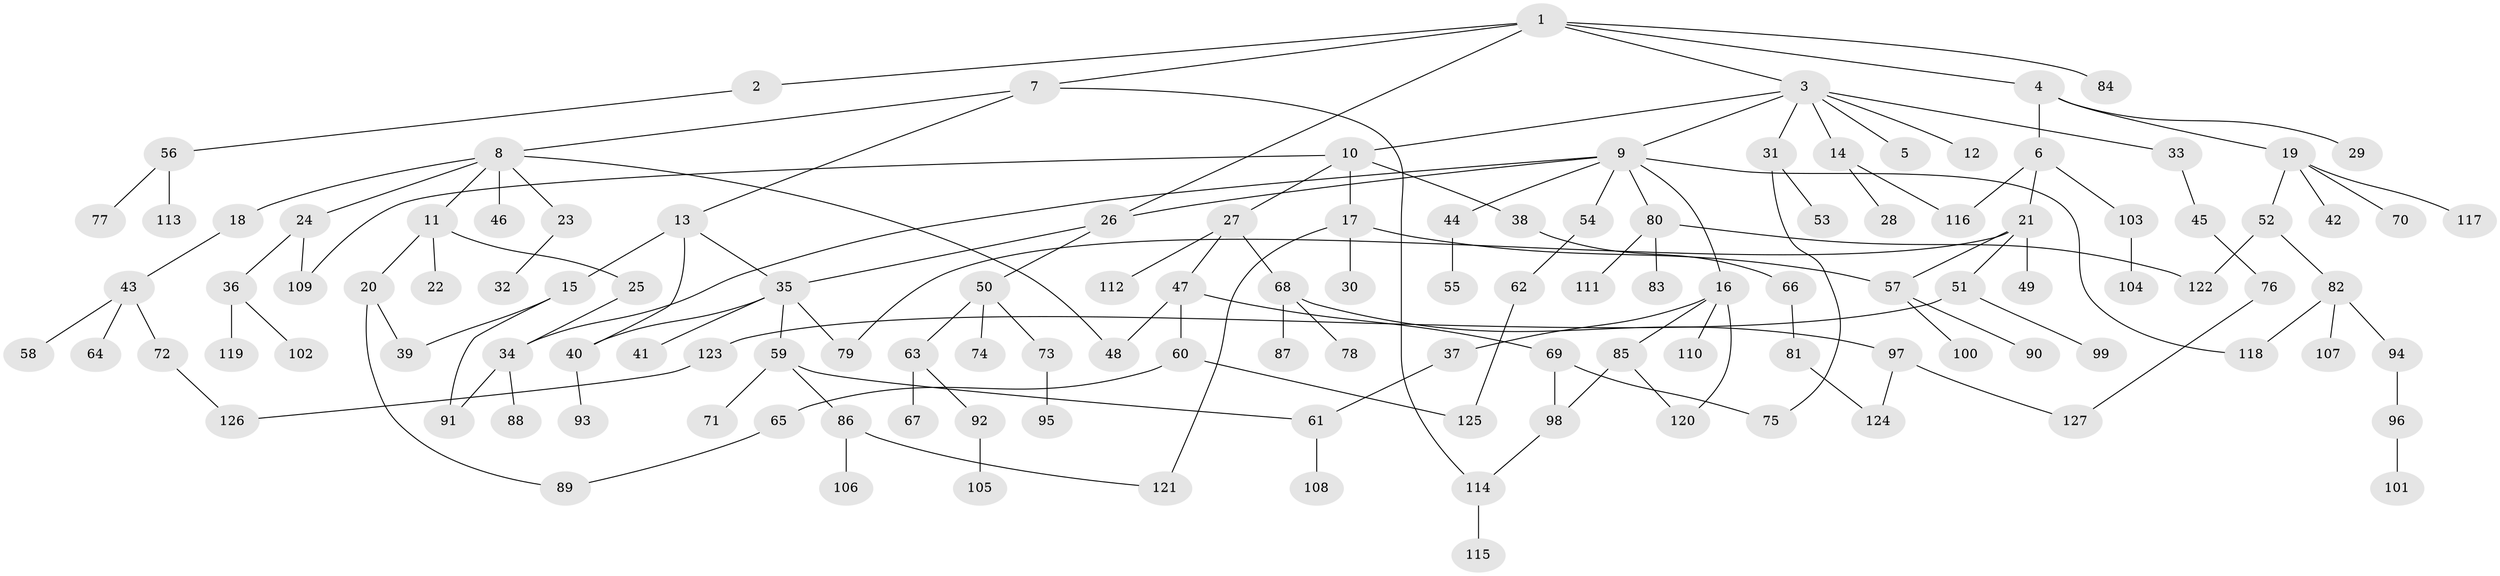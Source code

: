 // Generated by graph-tools (version 1.1) at 2025/34/03/09/25 02:34:31]
// undirected, 127 vertices, 150 edges
graph export_dot {
graph [start="1"]
  node [color=gray90,style=filled];
  1;
  2;
  3;
  4;
  5;
  6;
  7;
  8;
  9;
  10;
  11;
  12;
  13;
  14;
  15;
  16;
  17;
  18;
  19;
  20;
  21;
  22;
  23;
  24;
  25;
  26;
  27;
  28;
  29;
  30;
  31;
  32;
  33;
  34;
  35;
  36;
  37;
  38;
  39;
  40;
  41;
  42;
  43;
  44;
  45;
  46;
  47;
  48;
  49;
  50;
  51;
  52;
  53;
  54;
  55;
  56;
  57;
  58;
  59;
  60;
  61;
  62;
  63;
  64;
  65;
  66;
  67;
  68;
  69;
  70;
  71;
  72;
  73;
  74;
  75;
  76;
  77;
  78;
  79;
  80;
  81;
  82;
  83;
  84;
  85;
  86;
  87;
  88;
  89;
  90;
  91;
  92;
  93;
  94;
  95;
  96;
  97;
  98;
  99;
  100;
  101;
  102;
  103;
  104;
  105;
  106;
  107;
  108;
  109;
  110;
  111;
  112;
  113;
  114;
  115;
  116;
  117;
  118;
  119;
  120;
  121;
  122;
  123;
  124;
  125;
  126;
  127;
  1 -- 2;
  1 -- 3;
  1 -- 4;
  1 -- 7;
  1 -- 84;
  1 -- 26;
  2 -- 56;
  3 -- 5;
  3 -- 9;
  3 -- 10;
  3 -- 12;
  3 -- 14;
  3 -- 31;
  3 -- 33;
  4 -- 6;
  4 -- 19;
  4 -- 29;
  6 -- 21;
  6 -- 103;
  6 -- 116;
  7 -- 8;
  7 -- 13;
  7 -- 114;
  8 -- 11;
  8 -- 18;
  8 -- 23;
  8 -- 24;
  8 -- 46;
  8 -- 48;
  9 -- 16;
  9 -- 26;
  9 -- 34;
  9 -- 44;
  9 -- 54;
  9 -- 80;
  9 -- 118;
  10 -- 17;
  10 -- 27;
  10 -- 38;
  10 -- 109;
  11 -- 20;
  11 -- 22;
  11 -- 25;
  13 -- 15;
  13 -- 35;
  13 -- 40;
  14 -- 28;
  14 -- 116;
  15 -- 39;
  15 -- 91;
  16 -- 37;
  16 -- 85;
  16 -- 110;
  16 -- 120;
  17 -- 30;
  17 -- 57;
  17 -- 121;
  18 -- 43;
  19 -- 42;
  19 -- 52;
  19 -- 70;
  19 -- 117;
  20 -- 89;
  20 -- 39;
  21 -- 49;
  21 -- 51;
  21 -- 79;
  21 -- 57;
  23 -- 32;
  24 -- 36;
  24 -- 109;
  25 -- 34;
  26 -- 50;
  26 -- 35;
  27 -- 47;
  27 -- 68;
  27 -- 112;
  31 -- 53;
  31 -- 75;
  33 -- 45;
  34 -- 88;
  34 -- 91;
  35 -- 40;
  35 -- 41;
  35 -- 59;
  35 -- 79;
  36 -- 102;
  36 -- 119;
  37 -- 61;
  38 -- 66;
  40 -- 93;
  43 -- 58;
  43 -- 64;
  43 -- 72;
  44 -- 55;
  45 -- 76;
  47 -- 60;
  47 -- 69;
  47 -- 48;
  50 -- 63;
  50 -- 73;
  50 -- 74;
  51 -- 99;
  51 -- 123;
  52 -- 82;
  52 -- 122;
  54 -- 62;
  56 -- 77;
  56 -- 113;
  57 -- 90;
  57 -- 100;
  59 -- 71;
  59 -- 86;
  59 -- 61;
  60 -- 65;
  60 -- 125;
  61 -- 108;
  62 -- 125;
  63 -- 67;
  63 -- 92;
  65 -- 89;
  66 -- 81;
  68 -- 78;
  68 -- 87;
  68 -- 97;
  69 -- 75;
  69 -- 98;
  72 -- 126;
  73 -- 95;
  76 -- 127;
  80 -- 83;
  80 -- 111;
  80 -- 122;
  81 -- 124;
  82 -- 94;
  82 -- 107;
  82 -- 118;
  85 -- 98;
  85 -- 120;
  86 -- 106;
  86 -- 121;
  92 -- 105;
  94 -- 96;
  96 -- 101;
  97 -- 124;
  97 -- 127;
  98 -- 114;
  103 -- 104;
  114 -- 115;
  123 -- 126;
}
